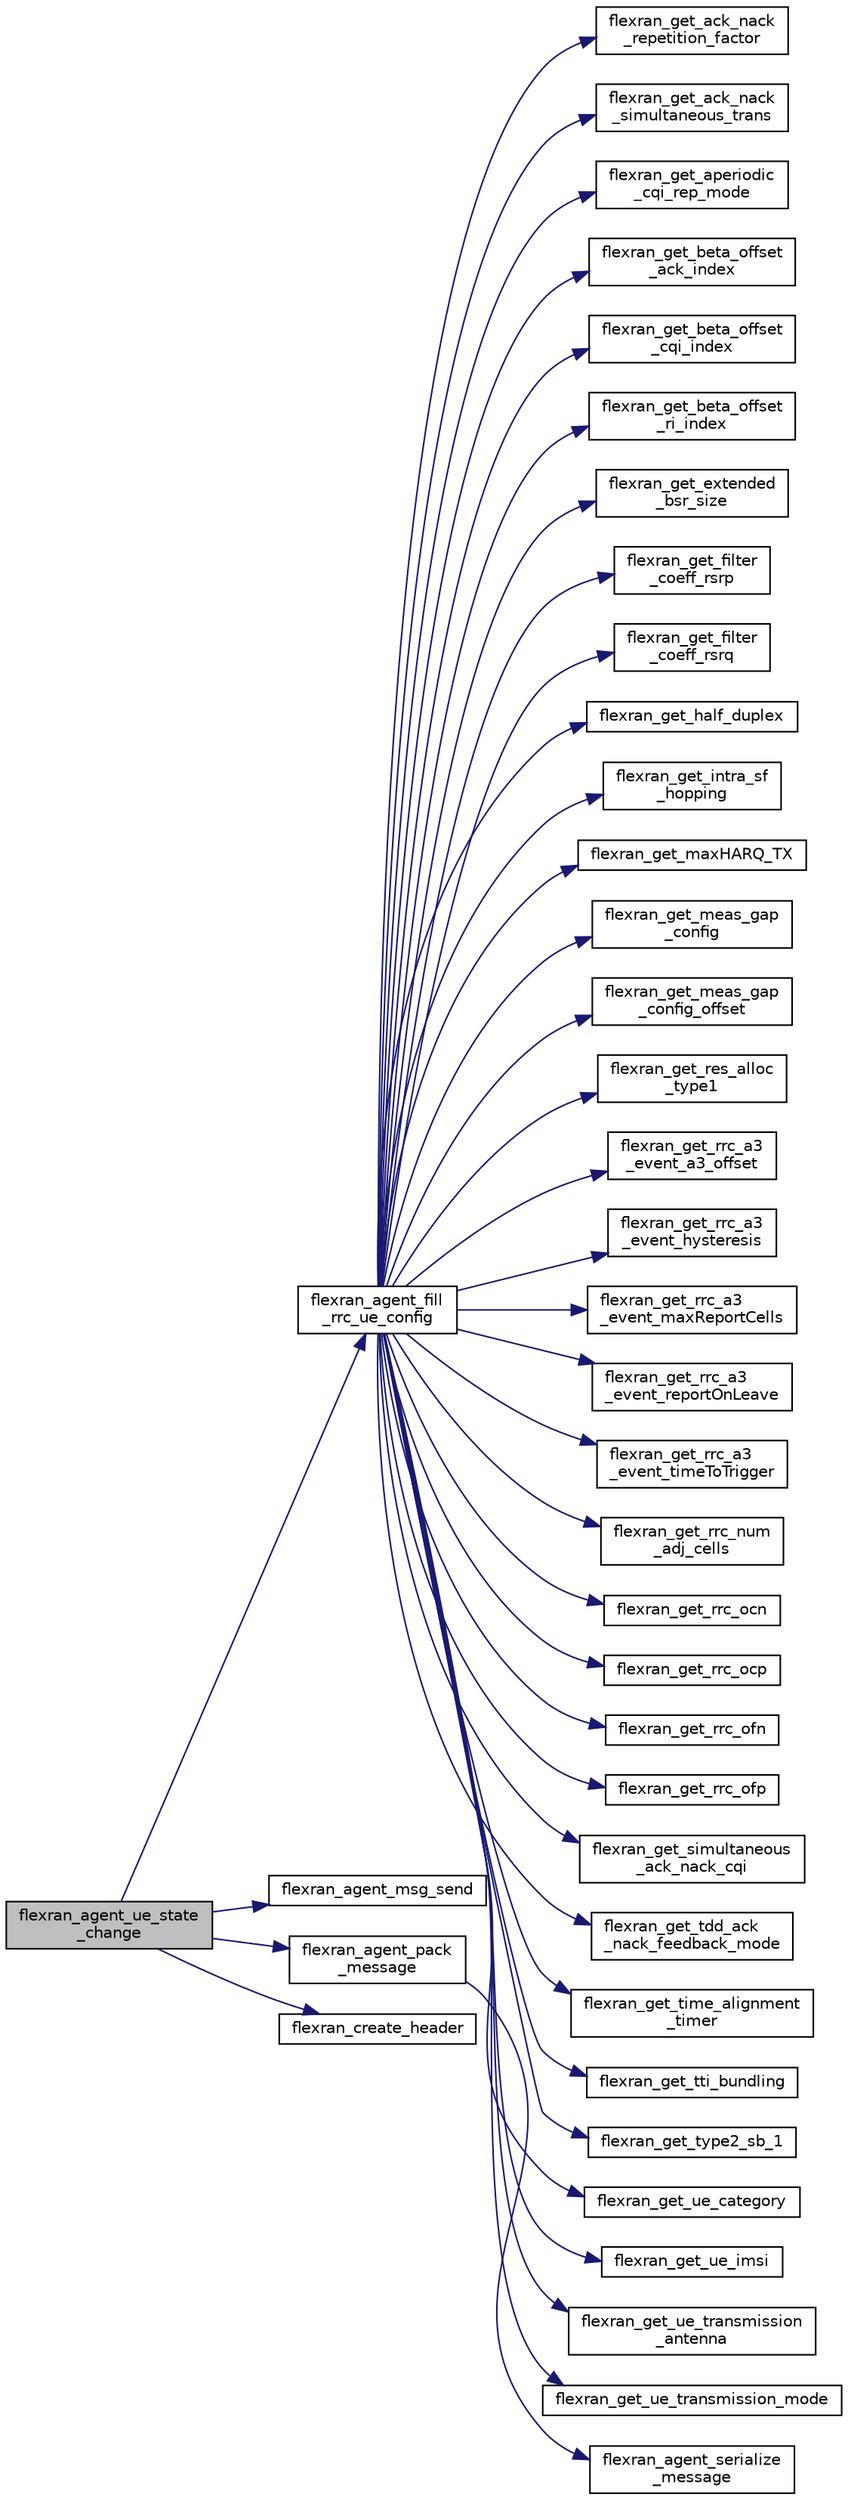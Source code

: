 digraph "flexran_agent_ue_state_change"
{
 // LATEX_PDF_SIZE
  edge [fontname="Helvetica",fontsize="10",labelfontname="Helvetica",labelfontsize="10"];
  node [fontname="Helvetica",fontsize="10",shape=record];
  rankdir="LR";
  Node1 [label="flexran_agent_ue_state\l_change",height=0.2,width=0.4,color="black", fillcolor="grey75", style="filled", fontcolor="black",tooltip=" "];
  Node1 -> Node2 [color="midnightblue",fontsize="10",style="solid",fontname="Helvetica"];
  Node2 [label="flexran_agent_fill\l_rrc_ue_config",height=0.2,width=0.4,color="black", fillcolor="white", style="filled",URL="$flexran__agent__rrc_8c.html#a43d668317d7d66fd9604332381810d9b",tooltip=" "];
  Node2 -> Node3 [color="midnightblue",fontsize="10",style="solid",fontname="Helvetica"];
  Node3 [label="flexran_get_ack_nack\l_repetition_factor",height=0.2,width=0.4,color="black", fillcolor="white", style="filled",URL="$flexran__agent__ran__api_8c.html#af47b5918aad6111c047bb7bc9a3ac390",tooltip=" "];
  Node2 -> Node4 [color="midnightblue",fontsize="10",style="solid",fontname="Helvetica"];
  Node4 [label="flexran_get_ack_nack\l_simultaneous_trans",height=0.2,width=0.4,color="black", fillcolor="white", style="filled",URL="$flexran__agent__ran__api_8c.html#aec24d0d993766dd43eb26990a308e386",tooltip=" "];
  Node2 -> Node5 [color="midnightblue",fontsize="10",style="solid",fontname="Helvetica"];
  Node5 [label="flexran_get_aperiodic\l_cqi_rep_mode",height=0.2,width=0.4,color="black", fillcolor="white", style="filled",URL="$flexran__agent__ran__api_8c.html#a01019be91ee7aa3b42ff764f16d67b35",tooltip=" "];
  Node2 -> Node6 [color="midnightblue",fontsize="10",style="solid",fontname="Helvetica"];
  Node6 [label="flexran_get_beta_offset\l_ack_index",height=0.2,width=0.4,color="black", fillcolor="white", style="filled",URL="$flexran__agent__ran__api_8c.html#a7a29acc0938aaafdccb1155006797f86",tooltip=" "];
  Node2 -> Node7 [color="midnightblue",fontsize="10",style="solid",fontname="Helvetica"];
  Node7 [label="flexran_get_beta_offset\l_cqi_index",height=0.2,width=0.4,color="black", fillcolor="white", style="filled",URL="$flexran__agent__ran__api_8c.html#aa6b1019d0e25bdbae5bbb29947a302e3",tooltip=" "];
  Node2 -> Node8 [color="midnightblue",fontsize="10",style="solid",fontname="Helvetica"];
  Node8 [label="flexran_get_beta_offset\l_ri_index",height=0.2,width=0.4,color="black", fillcolor="white", style="filled",URL="$flexran__agent__ran__api_8c.html#a1379e48ac3a56f1430751d6440cafc53",tooltip=" "];
  Node2 -> Node9 [color="midnightblue",fontsize="10",style="solid",fontname="Helvetica"];
  Node9 [label="flexran_get_extended\l_bsr_size",height=0.2,width=0.4,color="black", fillcolor="white", style="filled",URL="$flexran__agent__ran__api_8c.html#a73cb2b43d7ee8e78697c1a93227b1382",tooltip=" "];
  Node2 -> Node10 [color="midnightblue",fontsize="10",style="solid",fontname="Helvetica"];
  Node10 [label="flexran_get_filter\l_coeff_rsrp",height=0.2,width=0.4,color="black", fillcolor="white", style="filled",URL="$flexran__agent__ran__api_8c.html#a0177efd16d7965ea5ca3c2248f9c0e88",tooltip=" "];
  Node2 -> Node11 [color="midnightblue",fontsize="10",style="solid",fontname="Helvetica"];
  Node11 [label="flexran_get_filter\l_coeff_rsrq",height=0.2,width=0.4,color="black", fillcolor="white", style="filled",URL="$flexran__agent__ran__api_8c.html#abe8240188cfffa97323daffdb2b92554",tooltip=" "];
  Node2 -> Node12 [color="midnightblue",fontsize="10",style="solid",fontname="Helvetica"];
  Node12 [label="flexran_get_half_duplex",height=0.2,width=0.4,color="black", fillcolor="white", style="filled",URL="$flexran__agent__ran__api_8c.html#a8aa6e7e5d3760775896ce04dda6bb7a1",tooltip=" "];
  Node2 -> Node13 [color="midnightblue",fontsize="10",style="solid",fontname="Helvetica"];
  Node13 [label="flexran_get_intra_sf\l_hopping",height=0.2,width=0.4,color="black", fillcolor="white", style="filled",URL="$flexran__agent__ran__api_8c.html#a93d4b0d9b3a76544dc47dab88b3de927",tooltip=" "];
  Node2 -> Node14 [color="midnightblue",fontsize="10",style="solid",fontname="Helvetica"];
  Node14 [label="flexran_get_maxHARQ_TX",height=0.2,width=0.4,color="black", fillcolor="white", style="filled",URL="$flexran__agent__ran__api_8c.html#adb95322a8e435bad8da5e76ffa30af84",tooltip=" "];
  Node2 -> Node15 [color="midnightblue",fontsize="10",style="solid",fontname="Helvetica"];
  Node15 [label="flexran_get_meas_gap\l_config",height=0.2,width=0.4,color="black", fillcolor="white", style="filled",URL="$flexran__agent__ran__api_8c.html#afb098ccf4903eb15388ea7f76ccdbeb9",tooltip=" "];
  Node2 -> Node16 [color="midnightblue",fontsize="10",style="solid",fontname="Helvetica"];
  Node16 [label="flexran_get_meas_gap\l_config_offset",height=0.2,width=0.4,color="black", fillcolor="white", style="filled",URL="$flexran__agent__ran__api_8c.html#ae513b169094b899a9b212e6e48775c04",tooltip=" "];
  Node2 -> Node17 [color="midnightblue",fontsize="10",style="solid",fontname="Helvetica"];
  Node17 [label="flexran_get_res_alloc\l_type1",height=0.2,width=0.4,color="black", fillcolor="white", style="filled",URL="$flexran__agent__ran__api_8c.html#a4f672b19236aaf6f81ec5c295e15b639",tooltip=" "];
  Node2 -> Node18 [color="midnightblue",fontsize="10",style="solid",fontname="Helvetica"];
  Node18 [label="flexran_get_rrc_a3\l_event_a3_offset",height=0.2,width=0.4,color="black", fillcolor="white", style="filled",URL="$flexran__agent__ran__api_8c.html#a0bc96faf5354229c154fbcf849ceb4e5",tooltip=" "];
  Node2 -> Node19 [color="midnightblue",fontsize="10",style="solid",fontname="Helvetica"];
  Node19 [label="flexran_get_rrc_a3\l_event_hysteresis",height=0.2,width=0.4,color="black", fillcolor="white", style="filled",URL="$flexran__agent__ran__api_8c.html#aefc679778216174ad3194c2a2e3b3b29",tooltip=" "];
  Node2 -> Node20 [color="midnightblue",fontsize="10",style="solid",fontname="Helvetica"];
  Node20 [label="flexran_get_rrc_a3\l_event_maxReportCells",height=0.2,width=0.4,color="black", fillcolor="white", style="filled",URL="$flexran__agent__ran__api_8c.html#af123e991ff4f95dec524f90a01ecc2fa",tooltip=" "];
  Node2 -> Node21 [color="midnightblue",fontsize="10",style="solid",fontname="Helvetica"];
  Node21 [label="flexran_get_rrc_a3\l_event_reportOnLeave",height=0.2,width=0.4,color="black", fillcolor="white", style="filled",URL="$flexran__agent__ran__api_8c.html#a0e75e54cc000c5bca424a152769afee7",tooltip=" "];
  Node2 -> Node22 [color="midnightblue",fontsize="10",style="solid",fontname="Helvetica"];
  Node22 [label="flexran_get_rrc_a3\l_event_timeToTrigger",height=0.2,width=0.4,color="black", fillcolor="white", style="filled",URL="$flexran__agent__ran__api_8c.html#a9fcd24804e4b31c991f2d8b32b955596",tooltip=" "];
  Node2 -> Node23 [color="midnightblue",fontsize="10",style="solid",fontname="Helvetica"];
  Node23 [label="flexran_get_rrc_num\l_adj_cells",height=0.2,width=0.4,color="black", fillcolor="white", style="filled",URL="$flexran__agent__ran__api_8c.html#af86d8167e7bf30154b7919ec70286d35",tooltip=" "];
  Node2 -> Node24 [color="midnightblue",fontsize="10",style="solid",fontname="Helvetica"];
  Node24 [label="flexran_get_rrc_ocn",height=0.2,width=0.4,color="black", fillcolor="white", style="filled",URL="$flexran__agent__ran__api_8c.html#afe0cebc8b141bbb732f7cc92b5ebc85d",tooltip=" "];
  Node2 -> Node25 [color="midnightblue",fontsize="10",style="solid",fontname="Helvetica"];
  Node25 [label="flexran_get_rrc_ocp",height=0.2,width=0.4,color="black", fillcolor="white", style="filled",URL="$flexran__agent__ran__api_8c.html#ac9e0c300b24f500a9071cbac503cfb5b",tooltip=" "];
  Node2 -> Node26 [color="midnightblue",fontsize="10",style="solid",fontname="Helvetica"];
  Node26 [label="flexran_get_rrc_ofn",height=0.2,width=0.4,color="black", fillcolor="white", style="filled",URL="$flexran__agent__ran__api_8c.html#a161bc4a7f4b9e5866e7e2c8e94d66dd8",tooltip=" "];
  Node2 -> Node27 [color="midnightblue",fontsize="10",style="solid",fontname="Helvetica"];
  Node27 [label="flexran_get_rrc_ofp",height=0.2,width=0.4,color="black", fillcolor="white", style="filled",URL="$flexran__agent__ran__api_8c.html#ae608e4fb1f39f1a1b00d75e5e560df6e",tooltip=" "];
  Node2 -> Node28 [color="midnightblue",fontsize="10",style="solid",fontname="Helvetica"];
  Node28 [label="flexran_get_simultaneous\l_ack_nack_cqi",height=0.2,width=0.4,color="black", fillcolor="white", style="filled",URL="$flexran__agent__ran__api_8c.html#a3d9fc02a6aabe029798f71dfab1ead4e",tooltip=" "];
  Node2 -> Node29 [color="midnightblue",fontsize="10",style="solid",fontname="Helvetica"];
  Node29 [label="flexran_get_tdd_ack\l_nack_feedback_mode",height=0.2,width=0.4,color="black", fillcolor="white", style="filled",URL="$flexran__agent__ran__api_8c.html#a9d0c1b5749b9dce4acb3766a42f9e966",tooltip=" "];
  Node2 -> Node30 [color="midnightblue",fontsize="10",style="solid",fontname="Helvetica"];
  Node30 [label="flexran_get_time_alignment\l_timer",height=0.2,width=0.4,color="black", fillcolor="white", style="filled",URL="$flexran__agent__ran__api_8c.html#a6aecd6610451107efd1b85a245e9b6cf",tooltip=" "];
  Node2 -> Node31 [color="midnightblue",fontsize="10",style="solid",fontname="Helvetica"];
  Node31 [label="flexran_get_tti_bundling",height=0.2,width=0.4,color="black", fillcolor="white", style="filled",URL="$flexran__agent__ran__api_8c.html#a5c7200e10a0bb91e6c1dd10b58987279",tooltip=" "];
  Node2 -> Node32 [color="midnightblue",fontsize="10",style="solid",fontname="Helvetica"];
  Node32 [label="flexran_get_type2_sb_1",height=0.2,width=0.4,color="black", fillcolor="white", style="filled",URL="$flexran__agent__ran__api_8c.html#a98b5bad52cbbdfd84c3cf4ed0c1bc2a7",tooltip=" "];
  Node2 -> Node33 [color="midnightblue",fontsize="10",style="solid",fontname="Helvetica"];
  Node33 [label="flexran_get_ue_category",height=0.2,width=0.4,color="black", fillcolor="white", style="filled",URL="$flexran__agent__ran__api_8c.html#aeed359f683b0ae5db841ec7d37acd5a0",tooltip=" "];
  Node2 -> Node34 [color="midnightblue",fontsize="10",style="solid",fontname="Helvetica"];
  Node34 [label="flexran_get_ue_imsi",height=0.2,width=0.4,color="black", fillcolor="white", style="filled",URL="$flexran__agent__ran__api_8c.html#ad6b1da9bfcdf36ed36f2e95637a1f1ae",tooltip=" "];
  Node2 -> Node35 [color="midnightblue",fontsize="10",style="solid",fontname="Helvetica"];
  Node35 [label="flexran_get_ue_transmission\l_antenna",height=0.2,width=0.4,color="black", fillcolor="white", style="filled",URL="$flexran__agent__ran__api_8c.html#a3228b6badd598c77b8582b5134727424",tooltip=" "];
  Node2 -> Node36 [color="midnightblue",fontsize="10",style="solid",fontname="Helvetica"];
  Node36 [label="flexran_get_ue_transmission_mode",height=0.2,width=0.4,color="black", fillcolor="white", style="filled",URL="$flexran__agent__ran__api_8c.html#ac09d6e8e9a3648a54b5a14c93935b782",tooltip=" "];
  Node1 -> Node37 [color="midnightblue",fontsize="10",style="solid",fontname="Helvetica"];
  Node37 [label="flexran_agent_msg_send",height=0.2,width=0.4,color="black", fillcolor="white", style="filled",URL="$flexran__agent__net__comm_8c.html#a8ff147d857d901b31bc6147e90eb3b81",tooltip=" "];
  Node1 -> Node38 [color="midnightblue",fontsize="10",style="solid",fontname="Helvetica"];
  Node38 [label="flexran_agent_pack\l_message",height=0.2,width=0.4,color="black", fillcolor="white", style="filled",URL="$flexran__agent__common_8h.html#ab362d2b2c6c6a4c8b2e67b8d3aafb352",tooltip=" "];
  Node38 -> Node39 [color="midnightblue",fontsize="10",style="solid",fontname="Helvetica"];
  Node39 [label="flexran_agent_serialize\l_message",height=0.2,width=0.4,color="black", fillcolor="white", style="filled",URL="$flexran__agent__common_8c.html#afdcca034911b8c68f1ba4d1da09ad8f8",tooltip=" "];
  Node1 -> Node40 [color="midnightblue",fontsize="10",style="solid",fontname="Helvetica"];
  Node40 [label="flexran_create_header",height=0.2,width=0.4,color="black", fillcolor="white", style="filled",URL="$flexran__agent__common_8c.html#ab40476ddd945b7e41ec31201bf210e99",tooltip=" "];
}

